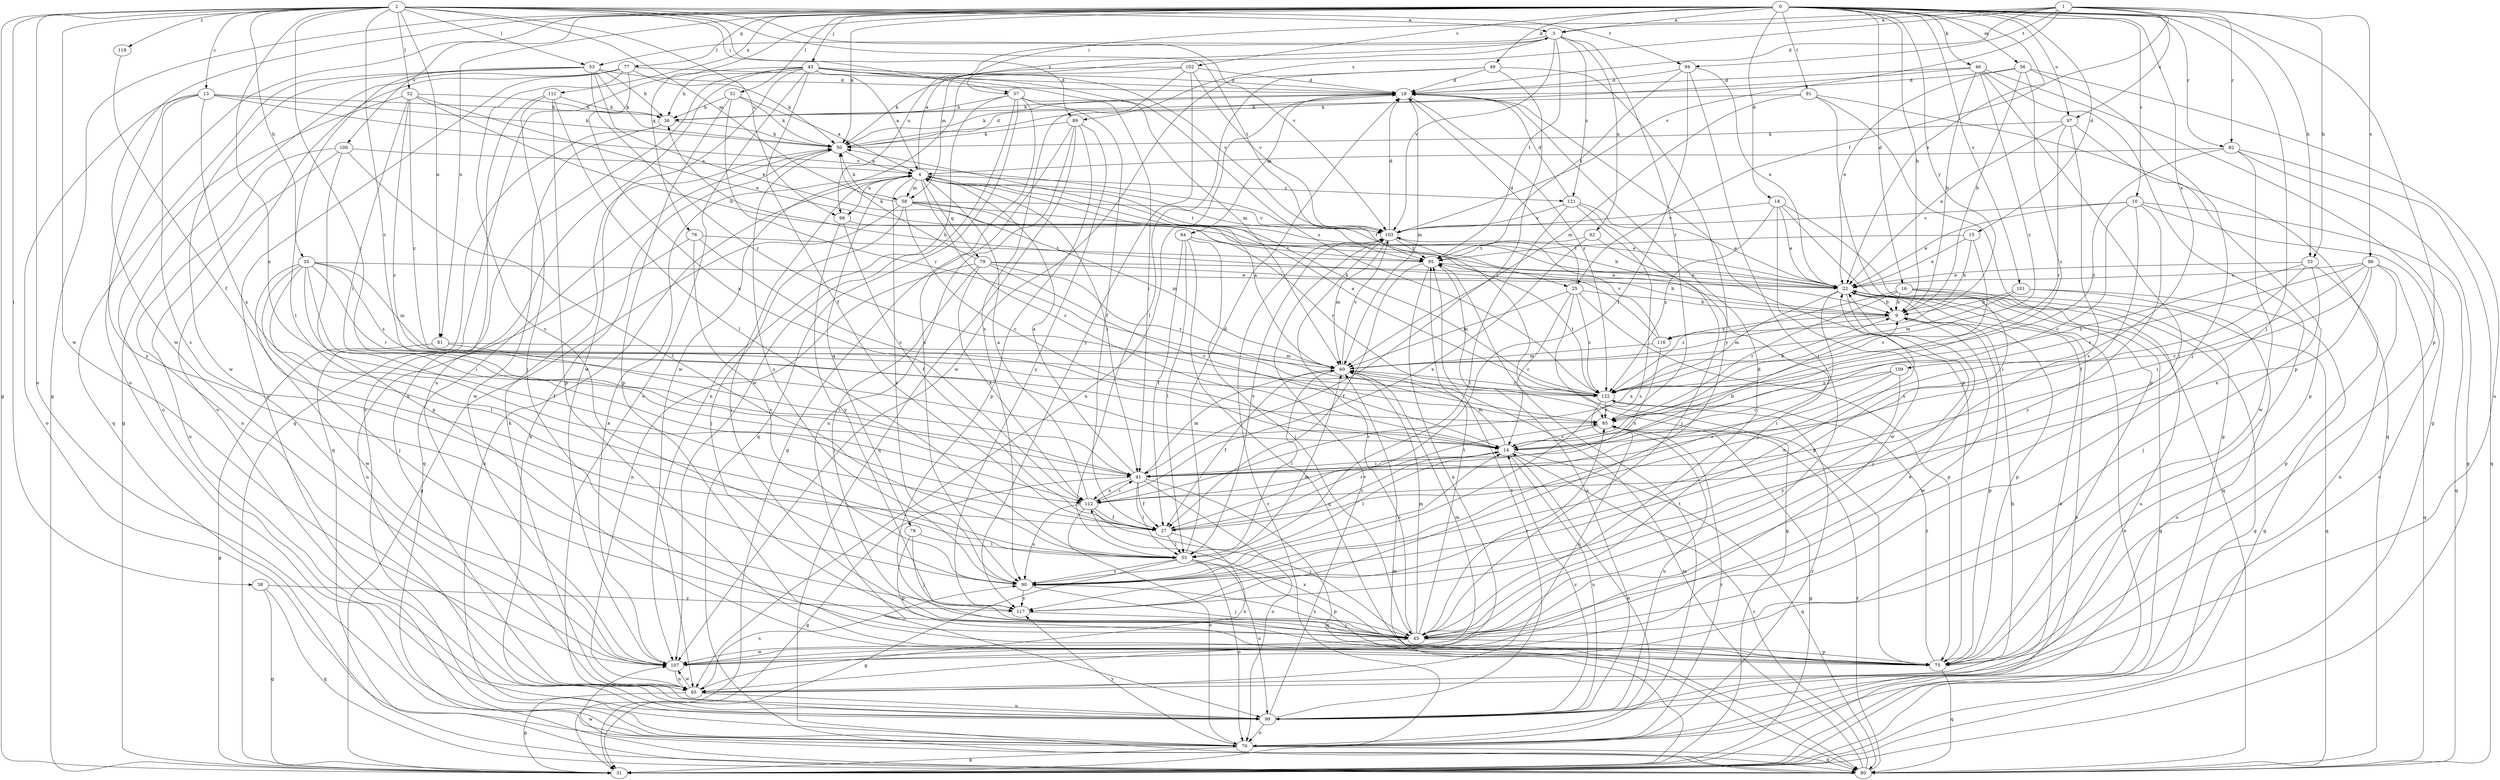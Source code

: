 strict digraph  {
0;
1;
2;
3;
4;
9;
10;
13;
14;
15;
16;
18;
19;
22;
25;
27;
31;
33;
35;
36;
37;
38;
41;
43;
45;
46;
49;
50;
51;
52;
53;
55;
56;
58;
60;
61;
62;
64;
65;
70;
75;
76;
77;
78;
79;
80;
82;
85;
86;
89;
90;
91;
94;
95;
97;
98;
99;
100;
101;
102;
103;
107;
109;
111;
112;
116;
117;
119;
121;
122;
0 -> 3  [label=a];
0 -> 9  [label=b];
0 -> 10  [label=c];
0 -> 15  [label=d];
0 -> 16  [label=d];
0 -> 18  [label=d];
0 -> 22  [label=e];
0 -> 31  [label=g];
0 -> 33  [label=h];
0 -> 43  [label=j];
0 -> 45  [label=j];
0 -> 46  [label=k];
0 -> 49  [label=k];
0 -> 50  [label=k];
0 -> 51  [label=l];
0 -> 56  [label=m];
0 -> 61  [label=n];
0 -> 70  [label=o];
0 -> 75  [label=p];
0 -> 76  [label=q];
0 -> 77  [label=q];
0 -> 82  [label=r];
0 -> 91  [label=t];
0 -> 97  [label=u];
0 -> 100  [label=v];
0 -> 101  [label=v];
0 -> 102  [label=v];
0 -> 107  [label=w];
0 -> 109  [label=x];
0 -> 111  [label=x];
0 -> 116  [label=y];
1 -> 3  [label=a];
1 -> 19  [label=d];
1 -> 25  [label=f];
1 -> 33  [label=h];
1 -> 37  [label=i];
1 -> 82  [label=r];
1 -> 86  [label=s];
1 -> 89  [label=s];
1 -> 94  [label=t];
1 -> 97  [label=u];
1 -> 103  [label=v];
2 -> 3  [label=a];
2 -> 13  [label=c];
2 -> 14  [label=c];
2 -> 31  [label=g];
2 -> 35  [label=h];
2 -> 37  [label=i];
2 -> 38  [label=i];
2 -> 41  [label=i];
2 -> 52  [label=l];
2 -> 53  [label=l];
2 -> 58  [label=m];
2 -> 61  [label=n];
2 -> 70  [label=o];
2 -> 89  [label=s];
2 -> 94  [label=t];
2 -> 95  [label=t];
2 -> 98  [label=u];
2 -> 103  [label=v];
2 -> 107  [label=w];
2 -> 112  [label=x];
2 -> 119  [label=z];
3 -> 53  [label=l];
3 -> 58  [label=m];
3 -> 62  [label=n];
3 -> 85  [label=r];
3 -> 95  [label=t];
3 -> 98  [label=u];
3 -> 103  [label=v];
3 -> 121  [label=z];
4 -> 3  [label=a];
4 -> 14  [label=c];
4 -> 25  [label=f];
4 -> 41  [label=i];
4 -> 45  [label=j];
4 -> 58  [label=m];
4 -> 78  [label=q];
4 -> 79  [label=q];
4 -> 90  [label=s];
4 -> 95  [label=t];
4 -> 98  [label=u];
4 -> 121  [label=z];
9 -> 60  [label=m];
9 -> 75  [label=p];
9 -> 107  [label=w];
9 -> 116  [label=y];
10 -> 14  [label=c];
10 -> 22  [label=e];
10 -> 27  [label=f];
10 -> 70  [label=o];
10 -> 80  [label=q];
10 -> 103  [label=v];
10 -> 117  [label=y];
13 -> 36  [label=h];
13 -> 50  [label=k];
13 -> 70  [label=o];
13 -> 90  [label=s];
13 -> 103  [label=v];
13 -> 112  [label=x];
13 -> 117  [label=y];
14 -> 41  [label=i];
14 -> 55  [label=l];
14 -> 60  [label=m];
14 -> 70  [label=o];
14 -> 80  [label=q];
14 -> 99  [label=u];
15 -> 9  [label=b];
15 -> 14  [label=c];
15 -> 22  [label=e];
15 -> 95  [label=t];
16 -> 9  [label=b];
16 -> 31  [label=g];
16 -> 80  [label=q];
16 -> 85  [label=r];
16 -> 99  [label=u];
16 -> 122  [label=z];
18 -> 22  [label=e];
18 -> 80  [label=q];
18 -> 90  [label=s];
18 -> 103  [label=v];
18 -> 107  [label=w];
18 -> 122  [label=z];
19 -> 36  [label=h];
19 -> 50  [label=k];
19 -> 60  [label=m];
19 -> 64  [label=n];
19 -> 65  [label=n];
19 -> 75  [label=p];
19 -> 122  [label=z];
22 -> 9  [label=b];
22 -> 31  [label=g];
22 -> 45  [label=j];
22 -> 75  [label=p];
22 -> 90  [label=s];
22 -> 112  [label=x];
25 -> 9  [label=b];
25 -> 14  [label=c];
25 -> 19  [label=d];
25 -> 31  [label=g];
25 -> 60  [label=m];
25 -> 75  [label=p];
25 -> 122  [label=z];
27 -> 14  [label=c];
27 -> 55  [label=l];
27 -> 65  [label=n];
27 -> 85  [label=r];
31 -> 22  [label=e];
31 -> 60  [label=m];
31 -> 103  [label=v];
33 -> 22  [label=e];
33 -> 41  [label=i];
33 -> 45  [label=j];
33 -> 75  [label=p];
33 -> 122  [label=z];
35 -> 22  [label=e];
35 -> 27  [label=f];
35 -> 41  [label=i];
35 -> 45  [label=j];
35 -> 55  [label=l];
35 -> 60  [label=m];
35 -> 85  [label=r];
35 -> 107  [label=w];
35 -> 122  [label=z];
36 -> 50  [label=k];
36 -> 80  [label=q];
36 -> 107  [label=w];
37 -> 27  [label=f];
37 -> 36  [label=h];
37 -> 41  [label=i];
37 -> 65  [label=n];
37 -> 80  [label=q];
37 -> 90  [label=s];
37 -> 107  [label=w];
38 -> 31  [label=g];
38 -> 80  [label=q];
38 -> 117  [label=y];
41 -> 4  [label=a];
41 -> 9  [label=b];
41 -> 27  [label=f];
41 -> 31  [label=g];
41 -> 55  [label=l];
41 -> 60  [label=m];
41 -> 70  [label=o];
41 -> 80  [label=q];
41 -> 112  [label=x];
43 -> 4  [label=a];
43 -> 19  [label=d];
43 -> 27  [label=f];
43 -> 31  [label=g];
43 -> 36  [label=h];
43 -> 60  [label=m];
43 -> 65  [label=n];
43 -> 70  [label=o];
43 -> 99  [label=u];
43 -> 103  [label=v];
43 -> 107  [label=w];
43 -> 122  [label=z];
45 -> 19  [label=d];
45 -> 60  [label=m];
45 -> 75  [label=p];
45 -> 85  [label=r];
45 -> 90  [label=s];
45 -> 95  [label=t];
45 -> 103  [label=v];
45 -> 107  [label=w];
46 -> 9  [label=b];
46 -> 19  [label=d];
46 -> 31  [label=g];
46 -> 45  [label=j];
46 -> 50  [label=k];
46 -> 75  [label=p];
46 -> 122  [label=z];
49 -> 19  [label=d];
49 -> 41  [label=i];
49 -> 55  [label=l];
49 -> 107  [label=w];
49 -> 117  [label=y];
50 -> 4  [label=a];
50 -> 19  [label=d];
50 -> 80  [label=q];
50 -> 90  [label=s];
51 -> 4  [label=a];
51 -> 36  [label=h];
51 -> 50  [label=k];
51 -> 75  [label=p];
51 -> 85  [label=r];
52 -> 9  [label=b];
52 -> 14  [label=c];
52 -> 22  [label=e];
52 -> 36  [label=h];
52 -> 41  [label=i];
52 -> 99  [label=u];
52 -> 122  [label=z];
53 -> 19  [label=d];
53 -> 22  [label=e];
53 -> 36  [label=h];
53 -> 50  [label=k];
53 -> 55  [label=l];
53 -> 80  [label=q];
53 -> 85  [label=r];
53 -> 107  [label=w];
55 -> 19  [label=d];
55 -> 31  [label=g];
55 -> 70  [label=o];
55 -> 75  [label=p];
55 -> 90  [label=s];
55 -> 99  [label=u];
55 -> 103  [label=v];
56 -> 9  [label=b];
56 -> 14  [label=c];
56 -> 19  [label=d];
56 -> 22  [label=e];
56 -> 45  [label=j];
56 -> 99  [label=u];
58 -> 9  [label=b];
58 -> 14  [label=c];
58 -> 22  [label=e];
58 -> 31  [label=g];
58 -> 45  [label=j];
58 -> 50  [label=k];
58 -> 60  [label=m];
58 -> 103  [label=v];
60 -> 4  [label=a];
60 -> 27  [label=f];
60 -> 55  [label=l];
60 -> 103  [label=v];
60 -> 122  [label=z];
61 -> 31  [label=g];
61 -> 41  [label=i];
61 -> 60  [label=m];
62 -> 45  [label=j];
62 -> 95  [label=t];
62 -> 112  [label=x];
64 -> 27  [label=f];
64 -> 45  [label=j];
64 -> 55  [label=l];
64 -> 80  [label=q];
64 -> 95  [label=t];
65 -> 9  [label=b];
65 -> 31  [label=g];
65 -> 50  [label=k];
65 -> 90  [label=s];
65 -> 99  [label=u];
65 -> 107  [label=w];
70 -> 4  [label=a];
70 -> 22  [label=e];
70 -> 31  [label=g];
70 -> 80  [label=q];
70 -> 85  [label=r];
70 -> 95  [label=t];
70 -> 117  [label=y];
70 -> 122  [label=z];
75 -> 80  [label=q];
75 -> 112  [label=x];
75 -> 122  [label=z];
76 -> 14  [label=c];
76 -> 90  [label=s];
76 -> 95  [label=t];
76 -> 99  [label=u];
77 -> 19  [label=d];
77 -> 31  [label=g];
77 -> 50  [label=k];
77 -> 70  [label=o];
77 -> 90  [label=s];
77 -> 99  [label=u];
77 -> 112  [label=x];
78 -> 45  [label=j];
78 -> 55  [label=l];
78 -> 75  [label=p];
79 -> 9  [label=b];
79 -> 14  [label=c];
79 -> 22  [label=e];
79 -> 45  [label=j];
79 -> 50  [label=k];
79 -> 65  [label=n];
79 -> 112  [label=x];
79 -> 122  [label=z];
80 -> 14  [label=c];
80 -> 60  [label=m];
80 -> 85  [label=r];
80 -> 107  [label=w];
82 -> 4  [label=a];
82 -> 31  [label=g];
82 -> 80  [label=q];
82 -> 107  [label=w];
82 -> 122  [label=z];
85 -> 14  [label=c];
85 -> 31  [label=g];
85 -> 99  [label=u];
86 -> 14  [label=c];
86 -> 22  [label=e];
86 -> 41  [label=i];
86 -> 65  [label=n];
86 -> 80  [label=q];
86 -> 85  [label=r];
86 -> 112  [label=x];
89 -> 31  [label=g];
89 -> 50  [label=k];
89 -> 75  [label=p];
89 -> 80  [label=q];
89 -> 99  [label=u];
89 -> 117  [label=y];
90 -> 14  [label=c];
90 -> 45  [label=j];
90 -> 60  [label=m];
90 -> 117  [label=y];
91 -> 31  [label=g];
91 -> 36  [label=h];
91 -> 60  [label=m];
91 -> 75  [label=p];
91 -> 80  [label=q];
94 -> 19  [label=d];
94 -> 22  [label=e];
94 -> 27  [label=f];
94 -> 45  [label=j];
94 -> 95  [label=t];
95 -> 22  [label=e];
95 -> 27  [label=f];
95 -> 65  [label=n];
95 -> 99  [label=u];
97 -> 22  [label=e];
97 -> 50  [label=k];
97 -> 75  [label=p];
97 -> 85  [label=r];
97 -> 90  [label=s];
98 -> 27  [label=f];
98 -> 85  [label=r];
98 -> 117  [label=y];
99 -> 14  [label=c];
99 -> 22  [label=e];
99 -> 50  [label=k];
99 -> 70  [label=o];
99 -> 95  [label=t];
99 -> 103  [label=v];
100 -> 4  [label=a];
100 -> 55  [label=l];
100 -> 65  [label=n];
100 -> 75  [label=p];
100 -> 99  [label=u];
101 -> 9  [label=b];
101 -> 31  [label=g];
101 -> 60  [label=m];
101 -> 70  [label=o];
102 -> 19  [label=d];
102 -> 50  [label=k];
102 -> 90  [label=s];
102 -> 103  [label=v];
102 -> 107  [label=w];
102 -> 117  [label=y];
103 -> 19  [label=d];
103 -> 60  [label=m];
103 -> 75  [label=p];
103 -> 95  [label=t];
107 -> 4  [label=a];
107 -> 22  [label=e];
107 -> 60  [label=m];
107 -> 65  [label=n];
109 -> 14  [label=c];
109 -> 41  [label=i];
109 -> 117  [label=y];
109 -> 122  [label=z];
111 -> 36  [label=h];
111 -> 45  [label=j];
111 -> 55  [label=l];
111 -> 65  [label=n];
111 -> 75  [label=p];
112 -> 4  [label=a];
112 -> 27  [label=f];
112 -> 41  [label=i];
112 -> 45  [label=j];
112 -> 70  [label=o];
112 -> 90  [label=s];
116 -> 36  [label=h];
116 -> 60  [label=m];
116 -> 103  [label=v];
116 -> 112  [label=x];
117 -> 22  [label=e];
117 -> 45  [label=j];
119 -> 27  [label=f];
121 -> 19  [label=d];
121 -> 22  [label=e];
121 -> 45  [label=j];
121 -> 55  [label=l];
121 -> 90  [label=s];
121 -> 103  [label=v];
122 -> 4  [label=a];
122 -> 9  [label=b];
122 -> 50  [label=k];
122 -> 65  [label=n];
122 -> 85  [label=r];
122 -> 95  [label=t];
}
